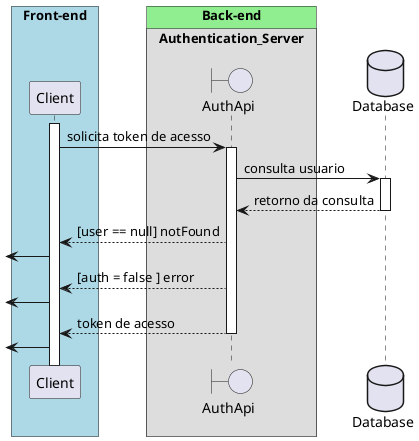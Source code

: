 @startuml Authentication_sequence
!pragma teoz true
box "Front-end" #LightBlue
    participant Client as client
end box 
box "Back-end" #LightGreen
    box "Authentication_Server"
        boundary AuthApi  as auth_api 
    end box 

end box

database Database as DB
activate client
client -> auth_api: solicita token de acesso
activate auth_api
auth_api -> DB : consulta usuario 
activate DB
return  retorno da consulta 
    auth_api --> client: [user == null] notFound
    [<- client :
    auth_api --> client: [auth = false ] error
    [<- client :
    auth_api --> client: token de acesso 
    deactivate auth_api
    [<- client :
    
@enduml
